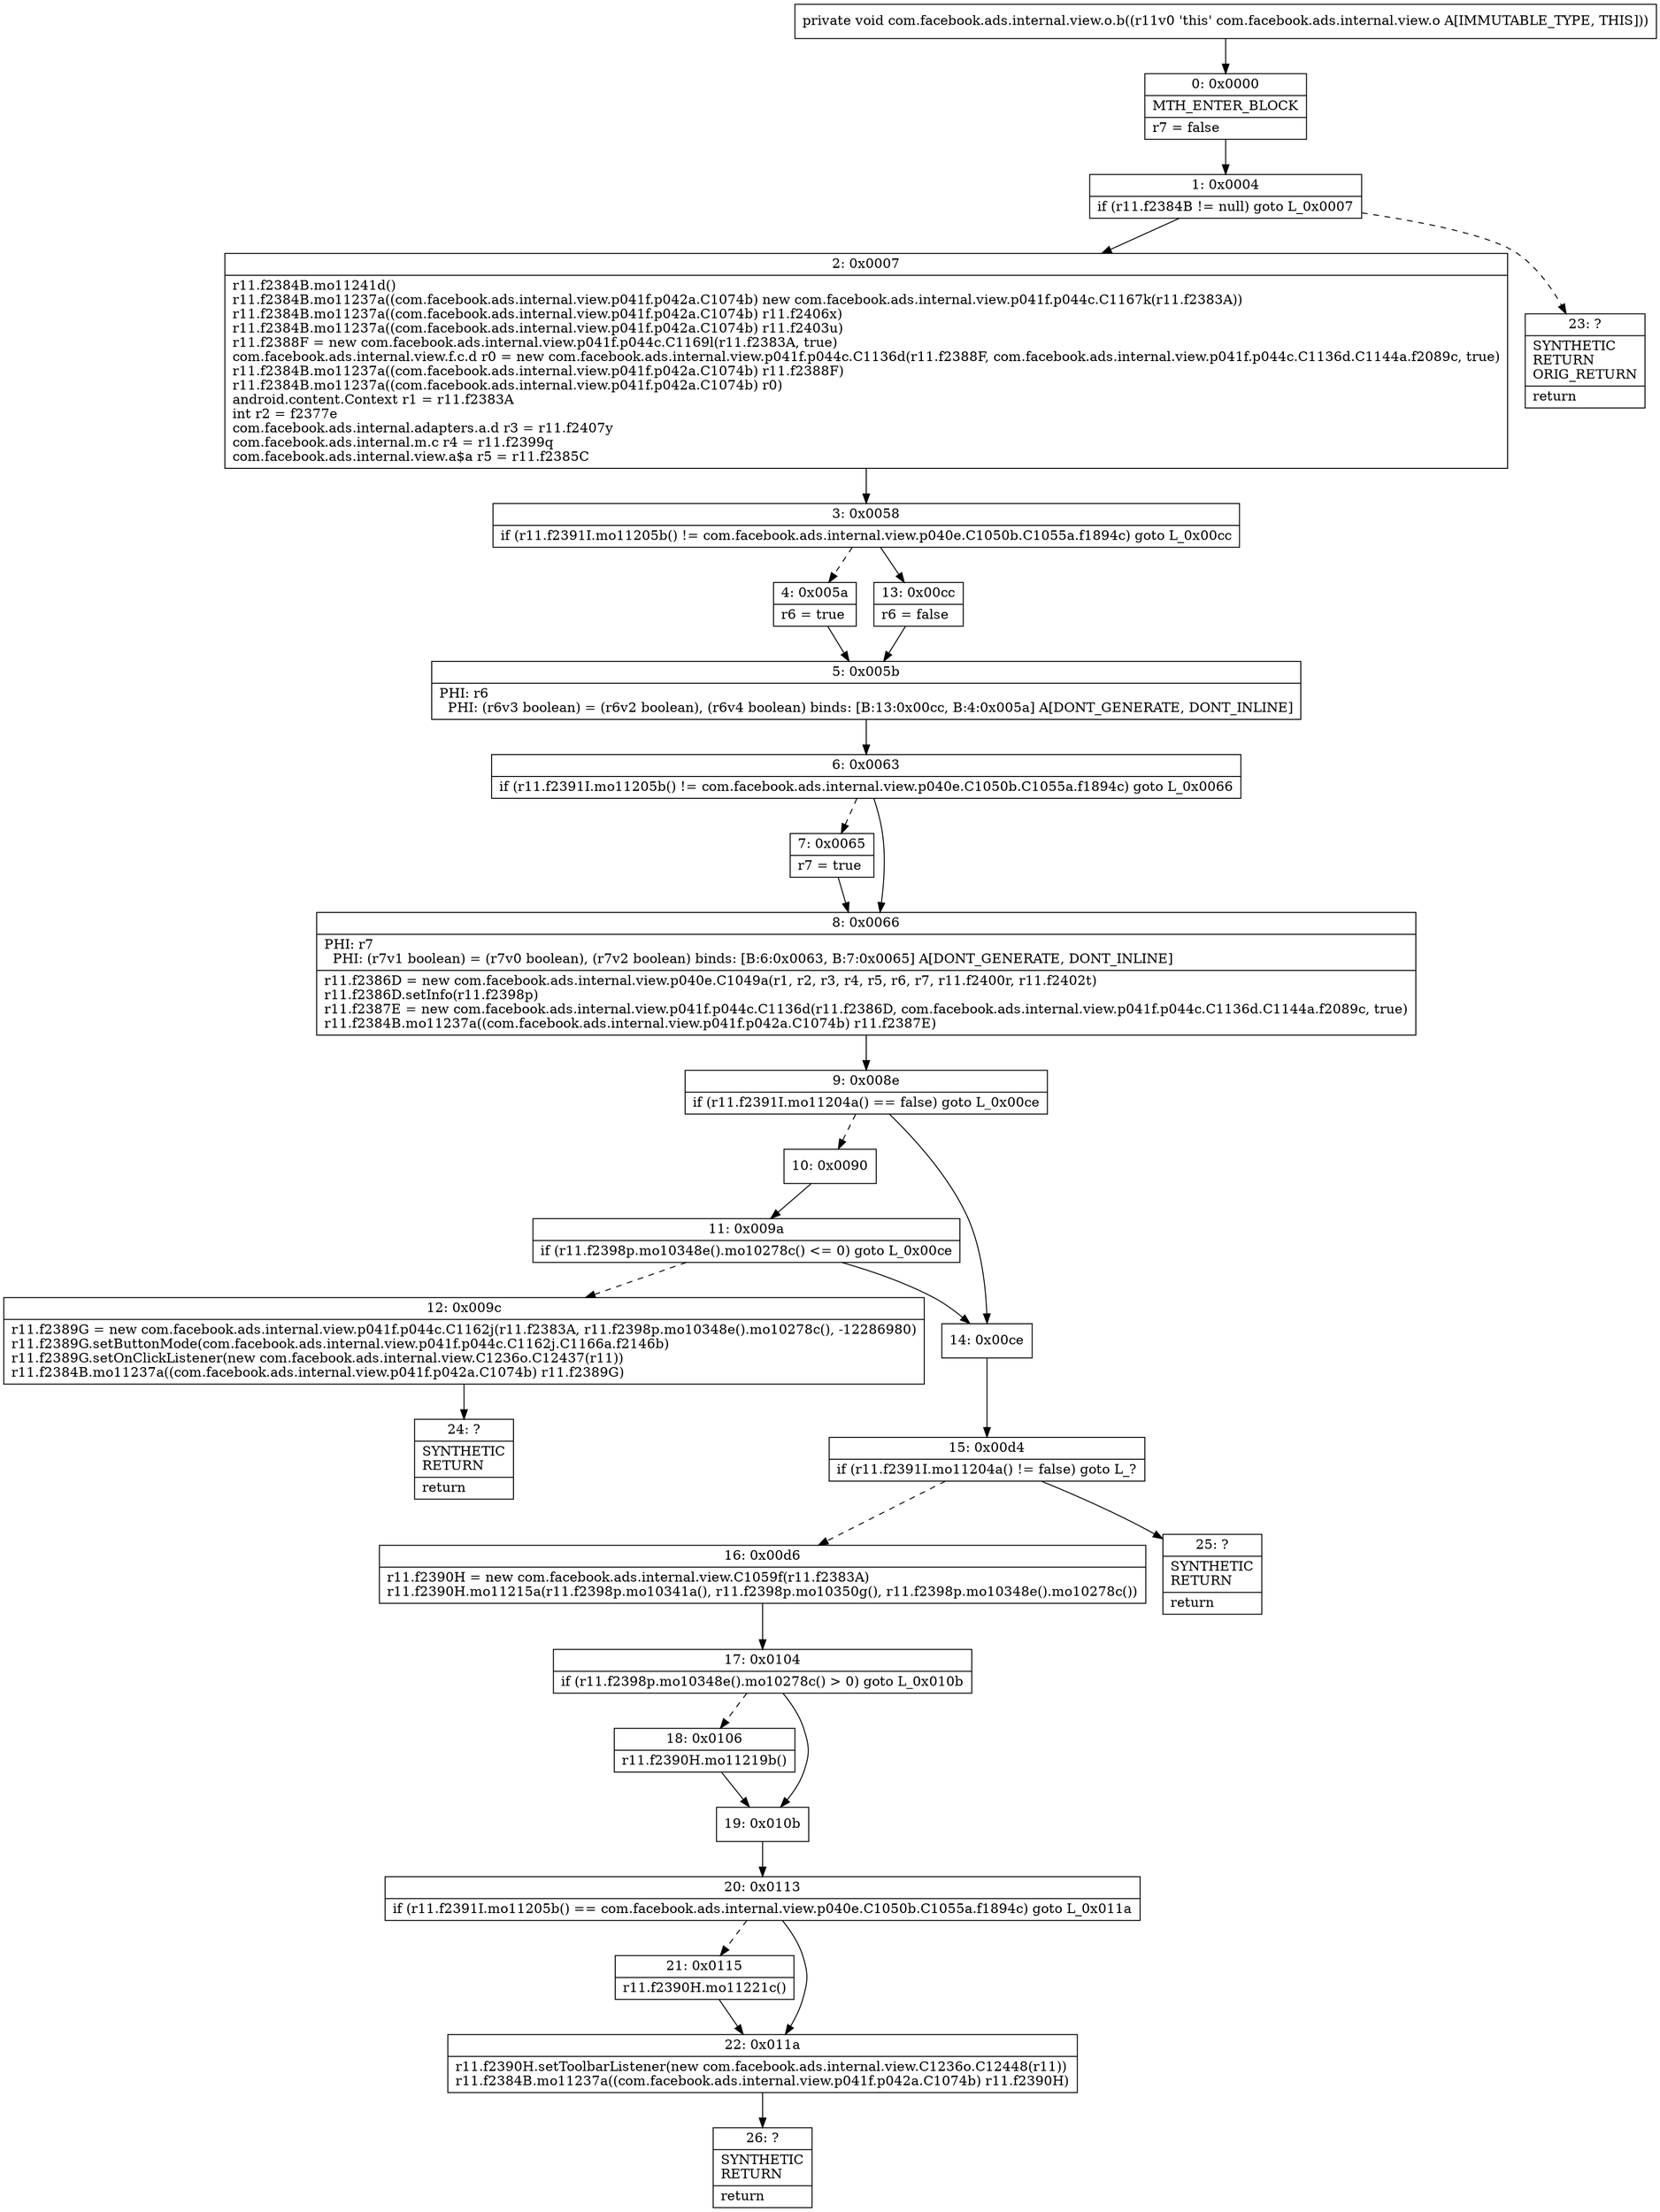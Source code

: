 digraph "CFG forcom.facebook.ads.internal.view.o.b()V" {
Node_0 [shape=record,label="{0\:\ 0x0000|MTH_ENTER_BLOCK\l|r7 = false\l}"];
Node_1 [shape=record,label="{1\:\ 0x0004|if (r11.f2384B != null) goto L_0x0007\l}"];
Node_2 [shape=record,label="{2\:\ 0x0007|r11.f2384B.mo11241d()\lr11.f2384B.mo11237a((com.facebook.ads.internal.view.p041f.p042a.C1074b) new com.facebook.ads.internal.view.p041f.p044c.C1167k(r11.f2383A))\lr11.f2384B.mo11237a((com.facebook.ads.internal.view.p041f.p042a.C1074b) r11.f2406x)\lr11.f2384B.mo11237a((com.facebook.ads.internal.view.p041f.p042a.C1074b) r11.f2403u)\lr11.f2388F = new com.facebook.ads.internal.view.p041f.p044c.C1169l(r11.f2383A, true)\lcom.facebook.ads.internal.view.f.c.d r0 = new com.facebook.ads.internal.view.p041f.p044c.C1136d(r11.f2388F, com.facebook.ads.internal.view.p041f.p044c.C1136d.C1144a.f2089c, true)\lr11.f2384B.mo11237a((com.facebook.ads.internal.view.p041f.p042a.C1074b) r11.f2388F)\lr11.f2384B.mo11237a((com.facebook.ads.internal.view.p041f.p042a.C1074b) r0)\landroid.content.Context r1 = r11.f2383A\lint r2 = f2377e\lcom.facebook.ads.internal.adapters.a.d r3 = r11.f2407y\lcom.facebook.ads.internal.m.c r4 = r11.f2399q\lcom.facebook.ads.internal.view.a$a r5 = r11.f2385C\l}"];
Node_3 [shape=record,label="{3\:\ 0x0058|if (r11.f2391I.mo11205b() != com.facebook.ads.internal.view.p040e.C1050b.C1055a.f1894c) goto L_0x00cc\l}"];
Node_4 [shape=record,label="{4\:\ 0x005a|r6 = true\l}"];
Node_5 [shape=record,label="{5\:\ 0x005b|PHI: r6 \l  PHI: (r6v3 boolean) = (r6v2 boolean), (r6v4 boolean) binds: [B:13:0x00cc, B:4:0x005a] A[DONT_GENERATE, DONT_INLINE]\l}"];
Node_6 [shape=record,label="{6\:\ 0x0063|if (r11.f2391I.mo11205b() != com.facebook.ads.internal.view.p040e.C1050b.C1055a.f1894c) goto L_0x0066\l}"];
Node_7 [shape=record,label="{7\:\ 0x0065|r7 = true\l}"];
Node_8 [shape=record,label="{8\:\ 0x0066|PHI: r7 \l  PHI: (r7v1 boolean) = (r7v0 boolean), (r7v2 boolean) binds: [B:6:0x0063, B:7:0x0065] A[DONT_GENERATE, DONT_INLINE]\l|r11.f2386D = new com.facebook.ads.internal.view.p040e.C1049a(r1, r2, r3, r4, r5, r6, r7, r11.f2400r, r11.f2402t)\lr11.f2386D.setInfo(r11.f2398p)\lr11.f2387E = new com.facebook.ads.internal.view.p041f.p044c.C1136d(r11.f2386D, com.facebook.ads.internal.view.p041f.p044c.C1136d.C1144a.f2089c, true)\lr11.f2384B.mo11237a((com.facebook.ads.internal.view.p041f.p042a.C1074b) r11.f2387E)\l}"];
Node_9 [shape=record,label="{9\:\ 0x008e|if (r11.f2391I.mo11204a() == false) goto L_0x00ce\l}"];
Node_10 [shape=record,label="{10\:\ 0x0090}"];
Node_11 [shape=record,label="{11\:\ 0x009a|if (r11.f2398p.mo10348e().mo10278c() \<= 0) goto L_0x00ce\l}"];
Node_12 [shape=record,label="{12\:\ 0x009c|r11.f2389G = new com.facebook.ads.internal.view.p041f.p044c.C1162j(r11.f2383A, r11.f2398p.mo10348e().mo10278c(), \-12286980)\lr11.f2389G.setButtonMode(com.facebook.ads.internal.view.p041f.p044c.C1162j.C1166a.f2146b)\lr11.f2389G.setOnClickListener(new com.facebook.ads.internal.view.C1236o.C12437(r11))\lr11.f2384B.mo11237a((com.facebook.ads.internal.view.p041f.p042a.C1074b) r11.f2389G)\l}"];
Node_13 [shape=record,label="{13\:\ 0x00cc|r6 = false\l}"];
Node_14 [shape=record,label="{14\:\ 0x00ce}"];
Node_15 [shape=record,label="{15\:\ 0x00d4|if (r11.f2391I.mo11204a() != false) goto L_?\l}"];
Node_16 [shape=record,label="{16\:\ 0x00d6|r11.f2390H = new com.facebook.ads.internal.view.C1059f(r11.f2383A)\lr11.f2390H.mo11215a(r11.f2398p.mo10341a(), r11.f2398p.mo10350g(), r11.f2398p.mo10348e().mo10278c())\l}"];
Node_17 [shape=record,label="{17\:\ 0x0104|if (r11.f2398p.mo10348e().mo10278c() \> 0) goto L_0x010b\l}"];
Node_18 [shape=record,label="{18\:\ 0x0106|r11.f2390H.mo11219b()\l}"];
Node_19 [shape=record,label="{19\:\ 0x010b}"];
Node_20 [shape=record,label="{20\:\ 0x0113|if (r11.f2391I.mo11205b() == com.facebook.ads.internal.view.p040e.C1050b.C1055a.f1894c) goto L_0x011a\l}"];
Node_21 [shape=record,label="{21\:\ 0x0115|r11.f2390H.mo11221c()\l}"];
Node_22 [shape=record,label="{22\:\ 0x011a|r11.f2390H.setToolbarListener(new com.facebook.ads.internal.view.C1236o.C12448(r11))\lr11.f2384B.mo11237a((com.facebook.ads.internal.view.p041f.p042a.C1074b) r11.f2390H)\l}"];
Node_23 [shape=record,label="{23\:\ ?|SYNTHETIC\lRETURN\lORIG_RETURN\l|return\l}"];
Node_24 [shape=record,label="{24\:\ ?|SYNTHETIC\lRETURN\l|return\l}"];
Node_25 [shape=record,label="{25\:\ ?|SYNTHETIC\lRETURN\l|return\l}"];
Node_26 [shape=record,label="{26\:\ ?|SYNTHETIC\lRETURN\l|return\l}"];
MethodNode[shape=record,label="{private void com.facebook.ads.internal.view.o.b((r11v0 'this' com.facebook.ads.internal.view.o A[IMMUTABLE_TYPE, THIS])) }"];
MethodNode -> Node_0;
Node_0 -> Node_1;
Node_1 -> Node_2;
Node_1 -> Node_23[style=dashed];
Node_2 -> Node_3;
Node_3 -> Node_4[style=dashed];
Node_3 -> Node_13;
Node_4 -> Node_5;
Node_5 -> Node_6;
Node_6 -> Node_7[style=dashed];
Node_6 -> Node_8;
Node_7 -> Node_8;
Node_8 -> Node_9;
Node_9 -> Node_10[style=dashed];
Node_9 -> Node_14;
Node_10 -> Node_11;
Node_11 -> Node_12[style=dashed];
Node_11 -> Node_14;
Node_12 -> Node_24;
Node_13 -> Node_5;
Node_14 -> Node_15;
Node_15 -> Node_16[style=dashed];
Node_15 -> Node_25;
Node_16 -> Node_17;
Node_17 -> Node_18[style=dashed];
Node_17 -> Node_19;
Node_18 -> Node_19;
Node_19 -> Node_20;
Node_20 -> Node_21[style=dashed];
Node_20 -> Node_22;
Node_21 -> Node_22;
Node_22 -> Node_26;
}

